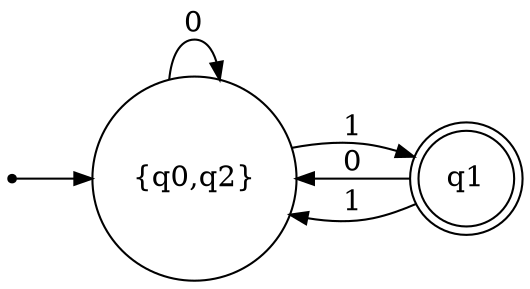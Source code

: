 digraph {
	ranksep=0.5 size="8, 8"
	rankdir=LR
	Initial [label="" fontsize=14.0 shape=point]
	q1 [fontsize=14.0 shape=doublecircle]
	"{q0,q2}" [fontsize=14.0 shape=circle]
	Initial -> "{q0,q2}" [arrowsize=0.85]
	q1 -> "{q0,q2}" [label=" 0 " arrowsize=0.85 fontsize=14.0]
	q1 -> "{q0,q2}" [label=" 1 " arrowsize=0.85 fontsize=14.0]
	"{q0,q2}" -> "{q0,q2}" [label=" 0 " arrowsize=0.85 fontsize=14.0]
	"{q0,q2}" -> q1 [label=" 1 " arrowsize=0.85 fontsize=14.0]
}
